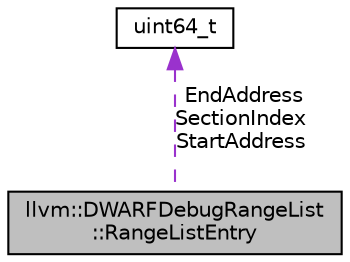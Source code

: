 digraph "llvm::DWARFDebugRangeList::RangeListEntry"
{
 // LATEX_PDF_SIZE
  bgcolor="transparent";
  edge [fontname="Helvetica",fontsize="10",labelfontname="Helvetica",labelfontsize="10"];
  node [fontname="Helvetica",fontsize="10",shape="box"];
  Node1 [label="llvm::DWARFDebugRangeList\l::RangeListEntry",height=0.2,width=0.4,color="black", fillcolor="grey75", style="filled", fontcolor="black",tooltip=" "];
  Node2 -> Node1 [dir="back",color="darkorchid3",fontsize="10",style="dashed",label=" EndAddress\nSectionIndex\nStartAddress" ,fontname="Helvetica"];
  Node2 [label="uint64_t",height=0.2,width=0.4,color="black",tooltip=" "];
}
